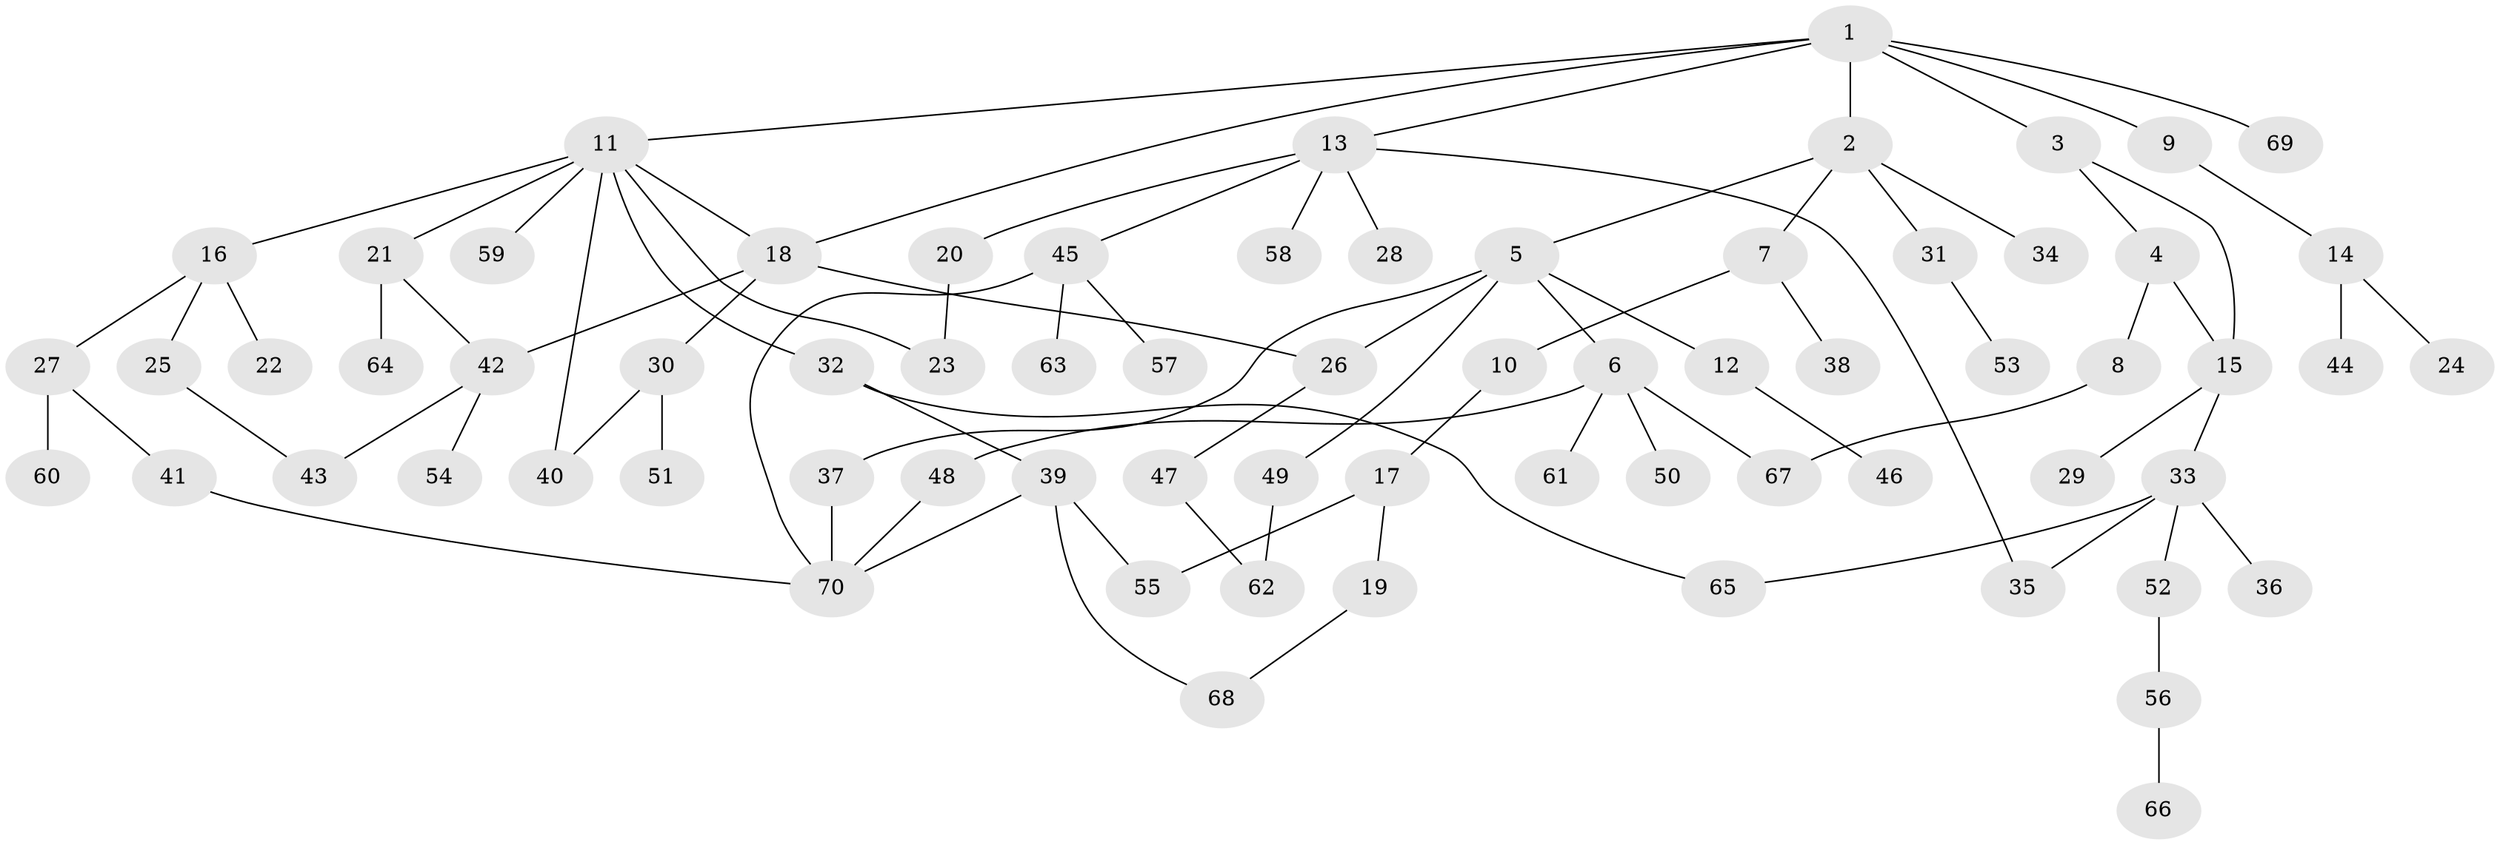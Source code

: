 // Generated by graph-tools (version 1.1) at 2025/13/03/09/25 04:13:20]
// undirected, 70 vertices, 86 edges
graph export_dot {
graph [start="1"]
  node [color=gray90,style=filled];
  1;
  2;
  3;
  4;
  5;
  6;
  7;
  8;
  9;
  10;
  11;
  12;
  13;
  14;
  15;
  16;
  17;
  18;
  19;
  20;
  21;
  22;
  23;
  24;
  25;
  26;
  27;
  28;
  29;
  30;
  31;
  32;
  33;
  34;
  35;
  36;
  37;
  38;
  39;
  40;
  41;
  42;
  43;
  44;
  45;
  46;
  47;
  48;
  49;
  50;
  51;
  52;
  53;
  54;
  55;
  56;
  57;
  58;
  59;
  60;
  61;
  62;
  63;
  64;
  65;
  66;
  67;
  68;
  69;
  70;
  1 -- 2;
  1 -- 3;
  1 -- 9;
  1 -- 11;
  1 -- 13;
  1 -- 18;
  1 -- 69;
  2 -- 5;
  2 -- 7;
  2 -- 31;
  2 -- 34;
  3 -- 4;
  3 -- 15;
  4 -- 8;
  4 -- 15;
  5 -- 6;
  5 -- 12;
  5 -- 26;
  5 -- 37;
  5 -- 49;
  6 -- 48;
  6 -- 50;
  6 -- 61;
  6 -- 67;
  7 -- 10;
  7 -- 38;
  8 -- 67;
  9 -- 14;
  10 -- 17;
  11 -- 16;
  11 -- 21;
  11 -- 32;
  11 -- 59;
  11 -- 18;
  11 -- 40;
  11 -- 23;
  12 -- 46;
  13 -- 20;
  13 -- 28;
  13 -- 35;
  13 -- 45;
  13 -- 58;
  14 -- 24;
  14 -- 44;
  15 -- 29;
  15 -- 33;
  16 -- 22;
  16 -- 25;
  16 -- 27;
  17 -- 19;
  17 -- 55;
  18 -- 30;
  18 -- 42;
  18 -- 26;
  19 -- 68;
  20 -- 23;
  21 -- 42;
  21 -- 64;
  25 -- 43;
  26 -- 47;
  27 -- 41;
  27 -- 60;
  30 -- 40;
  30 -- 51;
  31 -- 53;
  32 -- 39;
  32 -- 65;
  33 -- 36;
  33 -- 52;
  33 -- 65;
  33 -- 35;
  37 -- 70;
  39 -- 68;
  39 -- 55;
  39 -- 70;
  41 -- 70;
  42 -- 54;
  42 -- 43;
  45 -- 57;
  45 -- 63;
  45 -- 70;
  47 -- 62;
  48 -- 70;
  49 -- 62;
  52 -- 56;
  56 -- 66;
}
